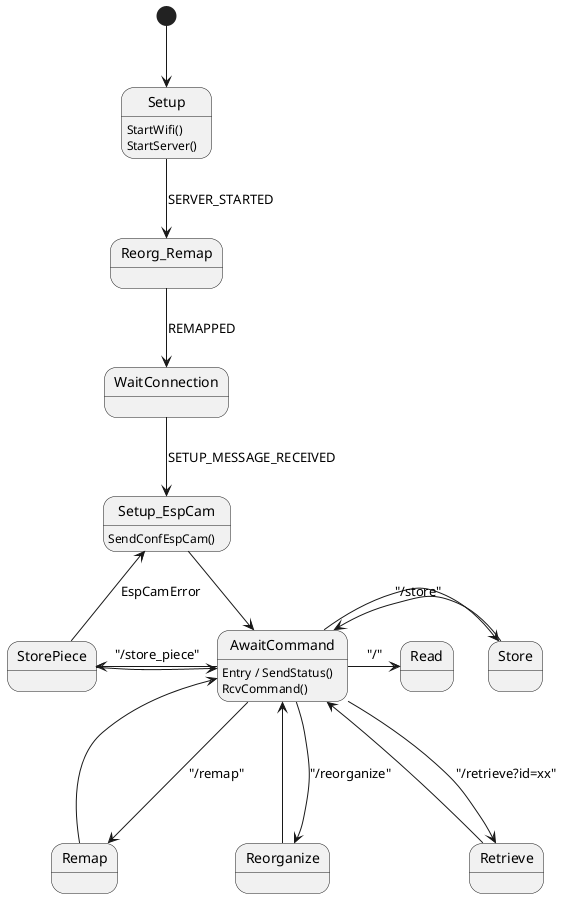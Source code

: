 @startuml fsm
[*] --> Setup
Setup: StartWifi()
Setup: StartServer()

 Setup --> Reorg_Remap : SERVER_STARTED
 Reorg_Remap --> WaitConnection : REMAPPED
 WaitConnection --> Setup_EspCam : SETUP_MESSAGE_RECEIVED
 Setup_EspCam --> AwaitCommand
Setup_EspCam: SendConfEspCam()
AwaitCommand ---> Remap : "/remap"
AwaitCommand ---> Reorganize : "/reorganize"
AwaitCommand <-- Remap
AwaitCommand <--- Reorganize

AwaitCommand: Entry / SendStatus()
AwaitCommand: RcvCommand()



AwaitCommand <-r- StorePiece
AwaitCommand -[hidden]l-> StorePiece      
AwaitCommand -l-> StorePiece : "/store_piece"

StorePiece -u-> Setup_EspCam : EspCamError

AwaitCommand <-r- Store
AwaitCommand <-[hidden]r- Store
AwaitCommand -r-> Store : "/store"


AwaitCommand <--- Retrieve 
AwaitCommand ---> Retrieve : "/retrieve?id=xx"
AwaitCommand -> Read : "/"



@enduml